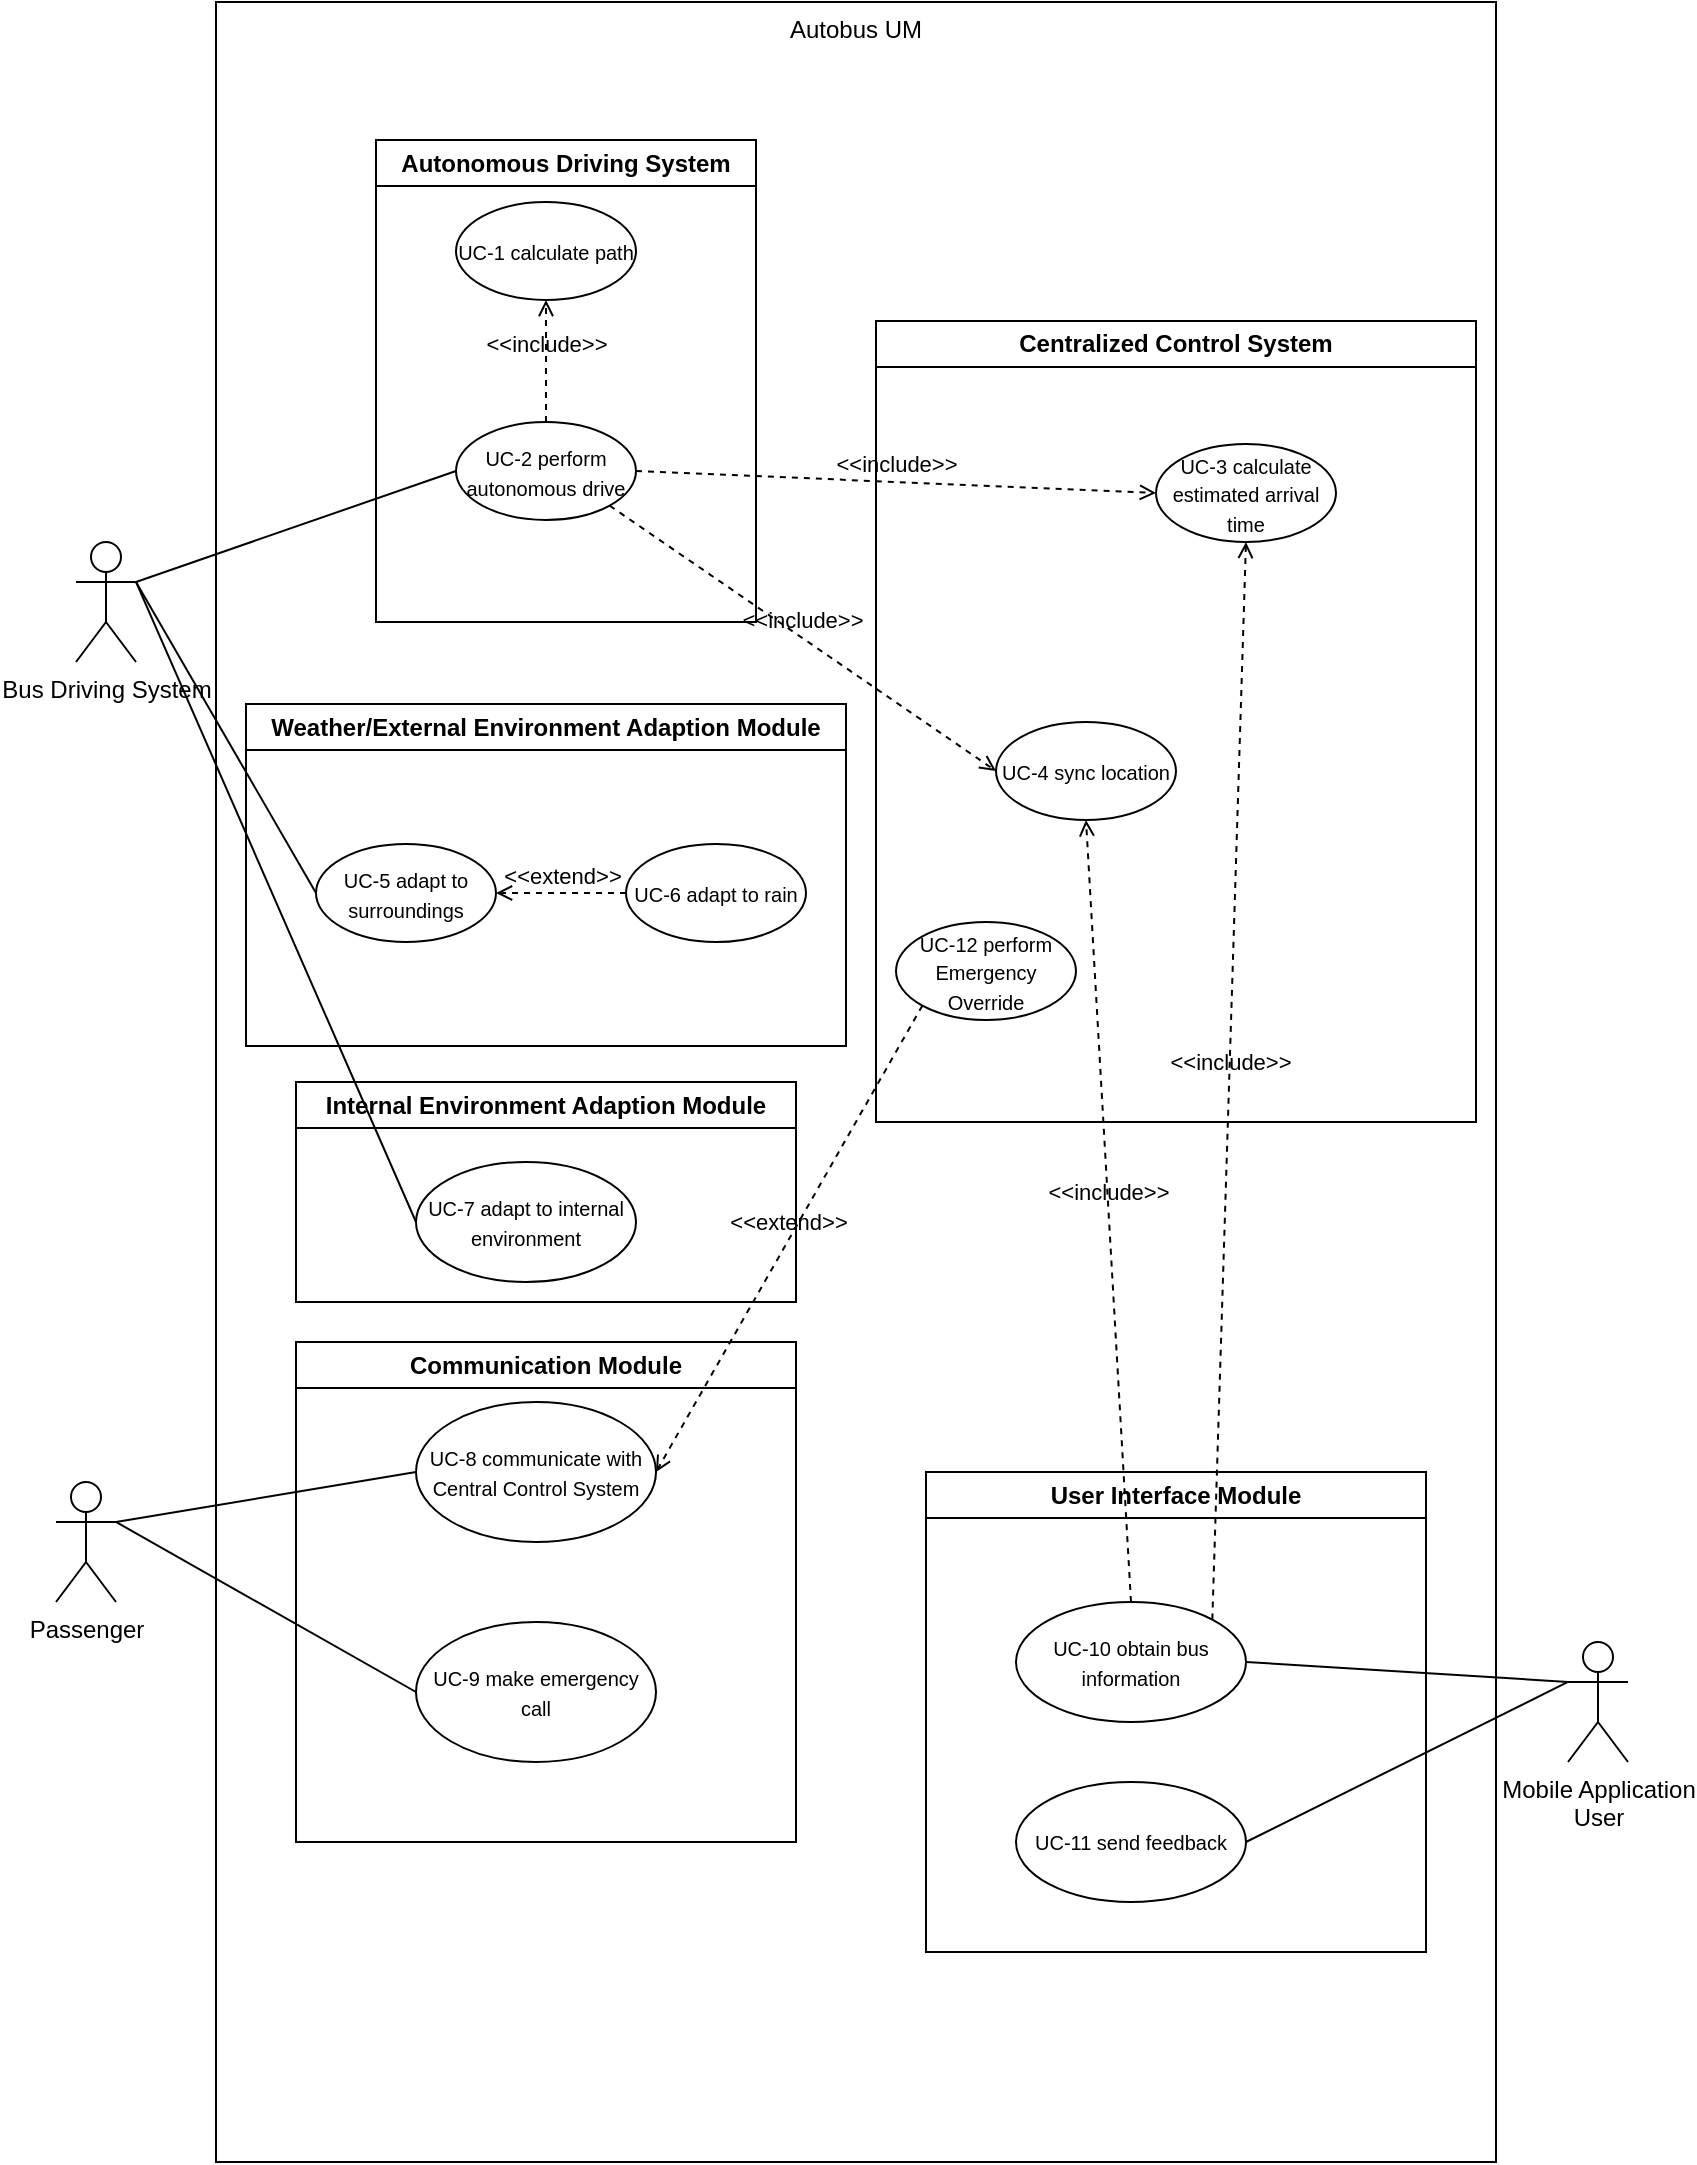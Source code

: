 <mxfile version="24.8.4">
  <diagram name="Page-1" id="UIv36l2mWd346YbS5Nf6">
    <mxGraphModel dx="1050" dy="522" grid="1" gridSize="10" guides="1" tooltips="1" connect="1" arrows="1" fold="1" page="1" pageScale="1" pageWidth="850" pageHeight="1100" math="0" shadow="0">
      <root>
        <mxCell id="0" />
        <mxCell id="1" parent="0" />
        <mxCell id="wyyreSNqi4UNeEEnbctz-1" value="Bus Driving System" style="shape=umlActor;verticalLabelPosition=bottom;verticalAlign=top;html=1;outlineConnect=0;" parent="1" vertex="1">
          <mxGeometry x="40" y="280" width="30" height="60" as="geometry" />
        </mxCell>
        <mxCell id="wyyreSNqi4UNeEEnbctz-4" value="Autobus UM" style="rounded=0;whiteSpace=wrap;html=1;align=center;horizontal=1;verticalAlign=top;" parent="1" vertex="1">
          <mxGeometry x="110" y="10" width="640" height="1080" as="geometry" />
        </mxCell>
        <mxCell id="wyyreSNqi4UNeEEnbctz-5" value="Autonomous Driving System" style="swimlane;whiteSpace=wrap;html=1;" parent="1" vertex="1">
          <mxGeometry x="190" y="79" width="190" height="241" as="geometry" />
        </mxCell>
        <mxCell id="wyyreSNqi4UNeEEnbctz-6" value="&lt;font style=&quot;font-size: 10px;&quot;&gt;UC-1 calculate path&lt;/font&gt;" style="ellipse;whiteSpace=wrap;html=1;" parent="wyyreSNqi4UNeEEnbctz-5" vertex="1">
          <mxGeometry x="40" y="31" width="90" height="49" as="geometry" />
        </mxCell>
        <mxCell id="wyyreSNqi4UNeEEnbctz-7" value="&lt;font style=&quot;font-size: 10px;&quot;&gt;UC-2 perform autonomous drive&lt;/font&gt;" style="ellipse;whiteSpace=wrap;html=1;" parent="wyyreSNqi4UNeEEnbctz-5" vertex="1">
          <mxGeometry x="40" y="141" width="90" height="49" as="geometry" />
        </mxCell>
        <mxCell id="wyyreSNqi4UNeEEnbctz-17" value="&amp;lt;&amp;lt;include&amp;gt;&amp;gt;" style="html=1;verticalAlign=bottom;labelBackgroundColor=none;endArrow=open;endFill=0;dashed=1;rounded=0;exitX=0.5;exitY=0;exitDx=0;exitDy=0;entryX=0.5;entryY=1;entryDx=0;entryDy=0;" parent="wyyreSNqi4UNeEEnbctz-5" source="wyyreSNqi4UNeEEnbctz-7" target="wyyreSNqi4UNeEEnbctz-6" edge="1">
          <mxGeometry width="160" relative="1" as="geometry">
            <mxPoint x="10" y="101" as="sourcePoint" />
            <mxPoint x="170" y="101" as="targetPoint" />
          </mxGeometry>
        </mxCell>
        <mxCell id="wyyreSNqi4UNeEEnbctz-11" value="" style="endArrow=none;html=1;rounded=0;entryX=0;entryY=0.5;entryDx=0;entryDy=0;exitX=1;exitY=0.333;exitDx=0;exitDy=0;exitPerimeter=0;" parent="1" source="wyyreSNqi4UNeEEnbctz-1" target="wyyreSNqi4UNeEEnbctz-7" edge="1">
          <mxGeometry width="50" height="50" relative="1" as="geometry">
            <mxPoint x="130" y="150" as="sourcePoint" />
            <mxPoint x="220" y="160" as="targetPoint" />
          </mxGeometry>
        </mxCell>
        <mxCell id="wyyreSNqi4UNeEEnbctz-12" value="Weather/External Environment Adaption Module" style="swimlane;whiteSpace=wrap;html=1;" parent="1" vertex="1">
          <mxGeometry x="125" y="361" width="300" height="171" as="geometry" />
        </mxCell>
        <mxCell id="wyyreSNqi4UNeEEnbctz-21" value="&lt;font style=&quot;font-size: 10px;&quot;&gt;UC-6 adapt to rain&lt;/font&gt;" style="ellipse;whiteSpace=wrap;html=1;" parent="wyyreSNqi4UNeEEnbctz-12" vertex="1">
          <mxGeometry x="190" y="70" width="90" height="49" as="geometry" />
        </mxCell>
        <mxCell id="wyyreSNqi4UNeEEnbctz-20" value="&lt;font style=&quot;font-size: 10px;&quot;&gt;UC-5 adapt to surroundings&lt;/font&gt;" style="ellipse;whiteSpace=wrap;html=1;" parent="wyyreSNqi4UNeEEnbctz-12" vertex="1">
          <mxGeometry x="35" y="70" width="90" height="49" as="geometry" />
        </mxCell>
        <mxCell id="wyyreSNqi4UNeEEnbctz-24" value="&amp;lt;&amp;lt;extend&amp;gt;&amp;gt;" style="html=1;verticalAlign=bottom;labelBackgroundColor=none;endArrow=open;endFill=0;dashed=1;rounded=0;exitX=0;exitY=0.5;exitDx=0;exitDy=0;entryX=1;entryY=0.5;entryDx=0;entryDy=0;" parent="wyyreSNqi4UNeEEnbctz-12" source="wyyreSNqi4UNeEEnbctz-21" target="wyyreSNqi4UNeEEnbctz-20" edge="1">
          <mxGeometry width="160" relative="1" as="geometry">
            <mxPoint x="145" y="109" as="sourcePoint" />
            <mxPoint x="305" y="109" as="targetPoint" />
          </mxGeometry>
        </mxCell>
        <mxCell id="wyyreSNqi4UNeEEnbctz-14" value="Centralized Control System" style="swimlane;whiteSpace=wrap;html=1;" parent="1" vertex="1">
          <mxGeometry x="440" y="169.5" width="300" height="400.5" as="geometry" />
        </mxCell>
        <mxCell id="wyyreSNqi4UNeEEnbctz-15" value="&lt;font style=&quot;font-size: 10px;&quot;&gt;UC-3 calculate estimated arrival time&lt;/font&gt;" style="ellipse;whiteSpace=wrap;html=1;" parent="wyyreSNqi4UNeEEnbctz-14" vertex="1">
          <mxGeometry x="140" y="61.5" width="90" height="49" as="geometry" />
        </mxCell>
        <mxCell id="wyyreSNqi4UNeEEnbctz-16" value="&lt;font style=&quot;font-size: 10px;&quot;&gt;UC-4 sync location&lt;/font&gt;" style="ellipse;whiteSpace=wrap;html=1;" parent="1" vertex="1">
          <mxGeometry x="500" y="370" width="90" height="49" as="geometry" />
        </mxCell>
        <mxCell id="wyyreSNqi4UNeEEnbctz-18" value="&amp;lt;&amp;lt;include&amp;gt;&amp;gt;" style="html=1;verticalAlign=bottom;labelBackgroundColor=none;endArrow=open;endFill=0;dashed=1;rounded=0;exitX=1;exitY=0.5;exitDx=0;exitDy=0;entryX=0;entryY=0.5;entryDx=0;entryDy=0;" parent="1" source="wyyreSNqi4UNeEEnbctz-7" target="wyyreSNqi4UNeEEnbctz-15" edge="1">
          <mxGeometry width="160" relative="1" as="geometry">
            <mxPoint x="285" y="169" as="sourcePoint" />
            <mxPoint x="285" y="230" as="targetPoint" />
          </mxGeometry>
        </mxCell>
        <mxCell id="wyyreSNqi4UNeEEnbctz-19" value="&amp;lt;&amp;lt;include&amp;gt;&amp;gt;" style="html=1;verticalAlign=bottom;labelBackgroundColor=none;endArrow=open;endFill=0;dashed=1;rounded=0;entryX=0;entryY=0.5;entryDx=0;entryDy=0;exitX=1;exitY=1;exitDx=0;exitDy=0;" parent="1" source="wyyreSNqi4UNeEEnbctz-7" target="wyyreSNqi4UNeEEnbctz-16" edge="1">
          <mxGeometry width="160" relative="1" as="geometry">
            <mxPoint x="320" y="240" as="sourcePoint" />
            <mxPoint x="455" y="145" as="targetPoint" />
          </mxGeometry>
        </mxCell>
        <mxCell id="wyyreSNqi4UNeEEnbctz-23" value="" style="endArrow=none;html=1;rounded=0;entryX=0;entryY=0.5;entryDx=0;entryDy=0;" parent="1" target="wyyreSNqi4UNeEEnbctz-20" edge="1">
          <mxGeometry width="50" height="50" relative="1" as="geometry">
            <mxPoint x="70" y="300" as="sourcePoint" />
            <mxPoint x="100" y="410" as="targetPoint" />
          </mxGeometry>
        </mxCell>
        <mxCell id="wyyreSNqi4UNeEEnbctz-26" value="Internal Environment Adaption Module" style="swimlane;whiteSpace=wrap;html=1;" parent="1" vertex="1">
          <mxGeometry x="150" y="550" width="250" height="110" as="geometry" />
        </mxCell>
        <mxCell id="wyyreSNqi4UNeEEnbctz-28" value="&lt;font style=&quot;font-size: 10px;&quot;&gt;UC-7 adapt to internal environment&lt;/font&gt;" style="ellipse;whiteSpace=wrap;html=1;" parent="wyyreSNqi4UNeEEnbctz-26" vertex="1">
          <mxGeometry x="60" y="40" width="110" height="60" as="geometry" />
        </mxCell>
        <mxCell id="wyyreSNqi4UNeEEnbctz-29" value="Communication Module" style="swimlane;whiteSpace=wrap;html=1;" parent="1" vertex="1">
          <mxGeometry x="150" y="680" width="250" height="250" as="geometry" />
        </mxCell>
        <mxCell id="wyyreSNqi4UNeEEnbctz-31" value="Passenger" style="shape=umlActor;verticalLabelPosition=bottom;verticalAlign=top;html=1;outlineConnect=0;" parent="1" vertex="1">
          <mxGeometry x="30" y="750" width="30" height="60" as="geometry" />
        </mxCell>
        <mxCell id="wyyreSNqi4UNeEEnbctz-32" value="&lt;font style=&quot;font-size: 10px;&quot;&gt;UC-8 communicate with Central Control System&lt;/font&gt;" style="ellipse;whiteSpace=wrap;html=1;" parent="1" vertex="1">
          <mxGeometry x="210" y="710" width="120" height="70" as="geometry" />
        </mxCell>
        <mxCell id="wyyreSNqi4UNeEEnbctz-33" value="&lt;font style=&quot;font-size: 10px;&quot;&gt;UC-9 make emergency call&lt;/font&gt;" style="ellipse;whiteSpace=wrap;html=1;" parent="1" vertex="1">
          <mxGeometry x="210" y="820" width="120" height="70" as="geometry" />
        </mxCell>
        <mxCell id="wyyreSNqi4UNeEEnbctz-34" value="User Interface Module" style="swimlane;whiteSpace=wrap;html=1;" parent="1" vertex="1">
          <mxGeometry x="465" y="745" width="250" height="240" as="geometry" />
        </mxCell>
        <mxCell id="wyyreSNqi4UNeEEnbctz-38" value="&lt;span style=&quot;font-size: 10px;&quot;&gt;UC-11 send feedback&lt;/span&gt;" style="ellipse;whiteSpace=wrap;html=1;" parent="wyyreSNqi4UNeEEnbctz-34" vertex="1">
          <mxGeometry x="45" y="155" width="115" height="60" as="geometry" />
        </mxCell>
        <mxCell id="wyyreSNqi4UNeEEnbctz-35" value="&lt;span style=&quot;font-size: 10px;&quot;&gt;UC-10 obtain bus information&lt;/span&gt;" style="ellipse;whiteSpace=wrap;html=1;" parent="1" vertex="1">
          <mxGeometry x="510" y="810" width="115" height="60" as="geometry" />
        </mxCell>
        <mxCell id="wyyreSNqi4UNeEEnbctz-36" value="&lt;font style=&quot;font-size: 10px;&quot;&gt;UC-12 perform Emergency Override&lt;/font&gt;" style="ellipse;whiteSpace=wrap;html=1;" parent="1" vertex="1">
          <mxGeometry x="450" y="470" width="90" height="49" as="geometry" />
        </mxCell>
        <mxCell id="wyyreSNqi4UNeEEnbctz-37" value="&amp;lt;&amp;lt;extend&amp;gt;&amp;gt;" style="html=1;verticalAlign=bottom;labelBackgroundColor=none;endArrow=open;endFill=0;dashed=1;rounded=0;exitX=0;exitY=1;exitDx=0;exitDy=0;entryX=1;entryY=0.5;entryDx=0;entryDy=0;" parent="1" source="wyyreSNqi4UNeEEnbctz-36" target="wyyreSNqi4UNeEEnbctz-32" edge="1">
          <mxGeometry width="160" relative="1" as="geometry">
            <mxPoint x="325" y="466" as="sourcePoint" />
            <mxPoint x="260" y="466" as="targetPoint" />
          </mxGeometry>
        </mxCell>
        <mxCell id="wyyreSNqi4UNeEEnbctz-39" value="&amp;lt;&amp;lt;include&amp;gt;&amp;gt;" style="html=1;verticalAlign=bottom;labelBackgroundColor=none;endArrow=open;endFill=0;dashed=1;rounded=0;entryX=0.5;entryY=1;entryDx=0;entryDy=0;exitX=0.5;exitY=0;exitDx=0;exitDy=0;" parent="1" source="wyyreSNqi4UNeEEnbctz-35" target="wyyreSNqi4UNeEEnbctz-16" edge="1">
          <mxGeometry width="160" relative="1" as="geometry">
            <mxPoint x="317" y="272" as="sourcePoint" />
            <mxPoint x="555" y="396" as="targetPoint" />
          </mxGeometry>
        </mxCell>
        <mxCell id="wyyreSNqi4UNeEEnbctz-41" value="" style="endArrow=none;html=1;rounded=0;entryX=0;entryY=0.5;entryDx=0;entryDy=0;exitX=1;exitY=0.333;exitDx=0;exitDy=0;exitPerimeter=0;" parent="1" source="wyyreSNqi4UNeEEnbctz-31" target="wyyreSNqi4UNeEEnbctz-32" edge="1">
          <mxGeometry width="50" height="50" relative="1" as="geometry">
            <mxPoint x="140" y="800" as="sourcePoint" />
            <mxPoint x="190" y="750" as="targetPoint" />
          </mxGeometry>
        </mxCell>
        <mxCell id="wyyreSNqi4UNeEEnbctz-43" value="" style="endArrow=none;html=1;rounded=0;entryX=0;entryY=0.5;entryDx=0;entryDy=0;exitX=1;exitY=0.333;exitDx=0;exitDy=0;exitPerimeter=0;" parent="1" source="wyyreSNqi4UNeEEnbctz-31" target="wyyreSNqi4UNeEEnbctz-33" edge="1">
          <mxGeometry width="50" height="50" relative="1" as="geometry">
            <mxPoint x="150" y="860" as="sourcePoint" />
            <mxPoint x="200" y="810" as="targetPoint" />
          </mxGeometry>
        </mxCell>
        <mxCell id="wyyreSNqi4UNeEEnbctz-46" value="Mobile Application&lt;div&gt;User&lt;/div&gt;" style="shape=umlActor;verticalLabelPosition=bottom;verticalAlign=top;html=1;outlineConnect=0;" parent="1" vertex="1">
          <mxGeometry x="786" y="830" width="30" height="60" as="geometry" />
        </mxCell>
        <mxCell id="wyyreSNqi4UNeEEnbctz-47" value="" style="endArrow=none;html=1;rounded=0;entryX=0;entryY=0.333;entryDx=0;entryDy=0;entryPerimeter=0;exitX=1;exitY=0.5;exitDx=0;exitDy=0;" parent="1" source="wyyreSNqi4UNeEEnbctz-35" target="wyyreSNqi4UNeEEnbctz-46" edge="1">
          <mxGeometry width="50" height="50" relative="1" as="geometry">
            <mxPoint x="650" y="870" as="sourcePoint" />
            <mxPoint x="700" y="820" as="targetPoint" />
          </mxGeometry>
        </mxCell>
        <mxCell id="wyyreSNqi4UNeEEnbctz-48" value="" style="endArrow=none;html=1;rounded=0;entryX=0;entryY=0.333;entryDx=0;entryDy=0;entryPerimeter=0;exitX=1;exitY=0.5;exitDx=0;exitDy=0;" parent="1" source="wyyreSNqi4UNeEEnbctz-38" target="wyyreSNqi4UNeEEnbctz-46" edge="1">
          <mxGeometry width="50" height="50" relative="1" as="geometry">
            <mxPoint x="630" y="920" as="sourcePoint" />
            <mxPoint x="680" y="870" as="targetPoint" />
          </mxGeometry>
        </mxCell>
        <mxCell id="wyyreSNqi4UNeEEnbctz-49" value="" style="endArrow=none;html=1;rounded=0;entryX=1;entryY=0.333;entryDx=0;entryDy=0;entryPerimeter=0;exitX=0;exitY=0.5;exitDx=0;exitDy=0;" parent="1" source="wyyreSNqi4UNeEEnbctz-28" target="wyyreSNqi4UNeEEnbctz-1" edge="1">
          <mxGeometry width="50" height="50" relative="1" as="geometry">
            <mxPoint x="20" y="480" as="sourcePoint" />
            <mxPoint x="70" y="430" as="targetPoint" />
          </mxGeometry>
        </mxCell>
        <mxCell id="wyyreSNqi4UNeEEnbctz-50" value="&amp;lt;&amp;lt;include&amp;gt;&amp;gt;" style="html=1;verticalAlign=bottom;labelBackgroundColor=none;endArrow=open;endFill=0;dashed=1;rounded=0;entryX=0.5;entryY=1;entryDx=0;entryDy=0;exitX=1;exitY=0;exitDx=0;exitDy=0;" parent="1" source="wyyreSNqi4UNeEEnbctz-35" target="wyyreSNqi4UNeEEnbctz-15" edge="1">
          <mxGeometry width="160" relative="1" as="geometry">
            <mxPoint x="578" y="820" as="sourcePoint" />
            <mxPoint x="555" y="429" as="targetPoint" />
          </mxGeometry>
        </mxCell>
      </root>
    </mxGraphModel>
  </diagram>
</mxfile>
